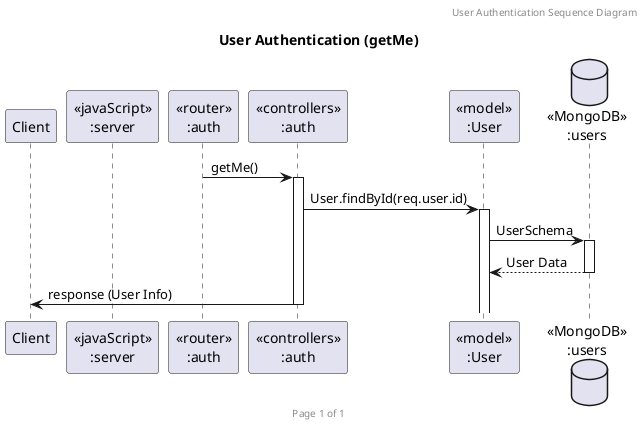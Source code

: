 @startuml user-authentication

header User Authentication Sequence Diagram
footer Page %page% of %lastpage%
title "User Authentication (getMe)"

participant "Client" as client
participant "<<javaScript>>\n:server" as server
participant "<<router>>\n:auth" as routerAuth
participant "<<controllers>>\n:auth" as controllersAuth
participant "<<model>>\n:User" as modelUser
database "<<MongoDB>>\n:users" as UsersDatabase

routerAuth -> controllersAuth ++: getMe()
controllersAuth -> modelUser ++: User.findById(req.user.id)
modelUser -> UsersDatabase ++: UserSchema
UsersDatabase --> modelUser --: User Data
controllersAuth -> client --: response (User Info)


@enduml

